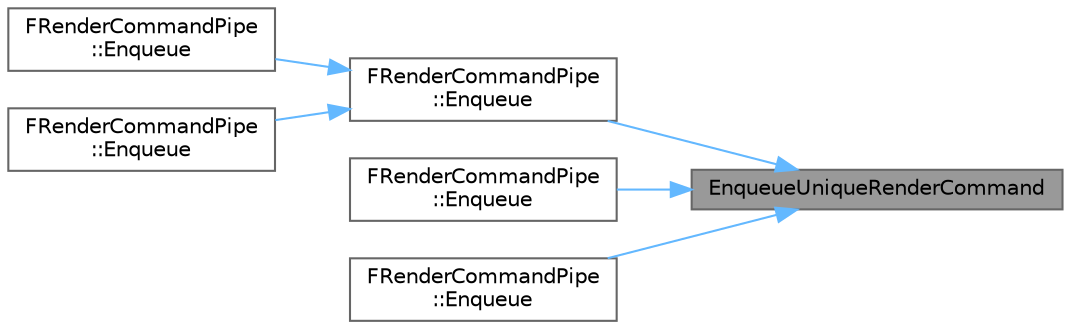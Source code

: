 digraph "EnqueueUniqueRenderCommand"
{
 // INTERACTIVE_SVG=YES
 // LATEX_PDF_SIZE
  bgcolor="transparent";
  edge [fontname=Helvetica,fontsize=10,labelfontname=Helvetica,labelfontsize=10];
  node [fontname=Helvetica,fontsize=10,shape=box,height=0.2,width=0.4];
  rankdir="RL";
  Node1 [id="Node000001",label="EnqueueUniqueRenderCommand",height=0.2,width=0.4,color="gray40", fillcolor="grey60", style="filled", fontcolor="black",tooltip=" "];
  Node1 -> Node2 [id="edge1_Node000001_Node000002",dir="back",color="steelblue1",style="solid",tooltip=" "];
  Node2 [id="Node000002",label="FRenderCommandPipe\l::Enqueue",height=0.2,width=0.4,color="grey40", fillcolor="white", style="filled",URL="$da/d1f/classFRenderCommandPipe.html#af2c169eaf729f88439e7d09ba6626065",tooltip=" "];
  Node2 -> Node3 [id="edge2_Node000002_Node000003",dir="back",color="steelblue1",style="solid",tooltip=" "];
  Node3 [id="Node000003",label="FRenderCommandPipe\l::Enqueue",height=0.2,width=0.4,color="grey40", fillcolor="white", style="filled",URL="$da/d1f/classFRenderCommandPipe.html#a6a4a3d69b421cce43b9e8474185ddd69",tooltip=" "];
  Node2 -> Node4 [id="edge3_Node000002_Node000004",dir="back",color="steelblue1",style="solid",tooltip=" "];
  Node4 [id="Node000004",label="FRenderCommandPipe\l::Enqueue",height=0.2,width=0.4,color="grey40", fillcolor="white", style="filled",URL="$da/d1f/classFRenderCommandPipe.html#a40b17fa992f3073ee6b1c4f3940a9f23",tooltip=" "];
  Node1 -> Node5 [id="edge4_Node000001_Node000005",dir="back",color="steelblue1",style="solid",tooltip=" "];
  Node5 [id="Node000005",label="FRenderCommandPipe\l::Enqueue",height=0.2,width=0.4,color="grey40", fillcolor="white", style="filled",URL="$da/d1f/classFRenderCommandPipe.html#ab6b8bcfec911a4d508d48efddafc7eb1",tooltip=" "];
  Node1 -> Node6 [id="edge5_Node000001_Node000006",dir="back",color="steelblue1",style="solid",tooltip=" "];
  Node6 [id="Node000006",label="FRenderCommandPipe\l::Enqueue",height=0.2,width=0.4,color="grey40", fillcolor="white", style="filled",URL="$da/d1f/classFRenderCommandPipe.html#a5921d5c552edb547911e8dc5270c8205",tooltip=" "];
}
